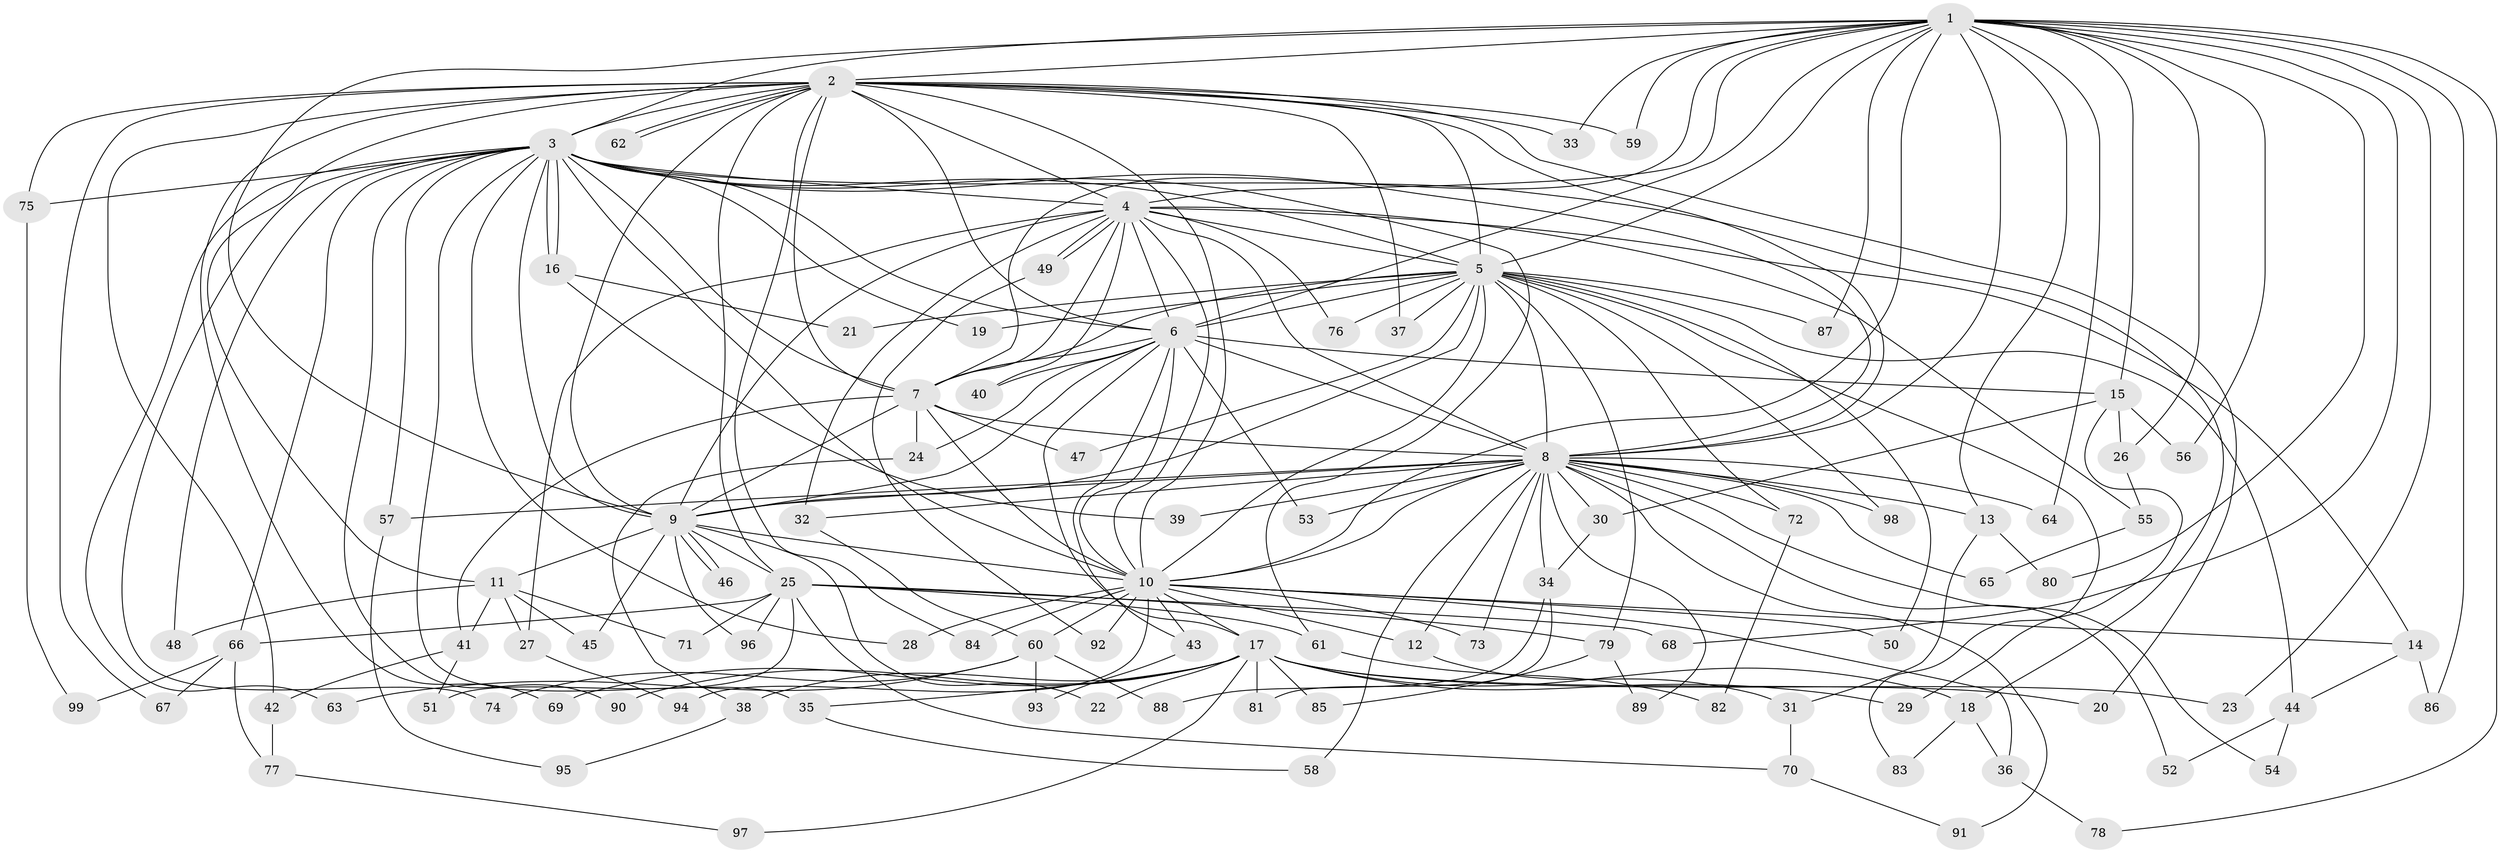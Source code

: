 // Generated by graph-tools (version 1.1) at 2025/35/03/09/25 02:35:15]
// undirected, 99 vertices, 223 edges
graph export_dot {
graph [start="1"]
  node [color=gray90,style=filled];
  1;
  2;
  3;
  4;
  5;
  6;
  7;
  8;
  9;
  10;
  11;
  12;
  13;
  14;
  15;
  16;
  17;
  18;
  19;
  20;
  21;
  22;
  23;
  24;
  25;
  26;
  27;
  28;
  29;
  30;
  31;
  32;
  33;
  34;
  35;
  36;
  37;
  38;
  39;
  40;
  41;
  42;
  43;
  44;
  45;
  46;
  47;
  48;
  49;
  50;
  51;
  52;
  53;
  54;
  55;
  56;
  57;
  58;
  59;
  60;
  61;
  62;
  63;
  64;
  65;
  66;
  67;
  68;
  69;
  70;
  71;
  72;
  73;
  74;
  75;
  76;
  77;
  78;
  79;
  80;
  81;
  82;
  83;
  84;
  85;
  86;
  87;
  88;
  89;
  90;
  91;
  92;
  93;
  94;
  95;
  96;
  97;
  98;
  99;
  1 -- 2;
  1 -- 3;
  1 -- 4;
  1 -- 5;
  1 -- 6;
  1 -- 7;
  1 -- 8;
  1 -- 9;
  1 -- 10;
  1 -- 13;
  1 -- 15;
  1 -- 23;
  1 -- 26;
  1 -- 33;
  1 -- 56;
  1 -- 59;
  1 -- 64;
  1 -- 68;
  1 -- 78;
  1 -- 80;
  1 -- 86;
  1 -- 87;
  2 -- 3;
  2 -- 4;
  2 -- 5;
  2 -- 6;
  2 -- 7;
  2 -- 8;
  2 -- 9;
  2 -- 10;
  2 -- 11;
  2 -- 20;
  2 -- 25;
  2 -- 33;
  2 -- 37;
  2 -- 42;
  2 -- 59;
  2 -- 62;
  2 -- 62;
  2 -- 67;
  2 -- 69;
  2 -- 75;
  2 -- 84;
  3 -- 4;
  3 -- 5;
  3 -- 6;
  3 -- 7;
  3 -- 8;
  3 -- 9;
  3 -- 10;
  3 -- 16;
  3 -- 16;
  3 -- 18;
  3 -- 19;
  3 -- 28;
  3 -- 35;
  3 -- 48;
  3 -- 57;
  3 -- 61;
  3 -- 63;
  3 -- 66;
  3 -- 74;
  3 -- 75;
  3 -- 90;
  4 -- 5;
  4 -- 6;
  4 -- 7;
  4 -- 8;
  4 -- 9;
  4 -- 10;
  4 -- 14;
  4 -- 27;
  4 -- 32;
  4 -- 40;
  4 -- 49;
  4 -- 49;
  4 -- 55;
  4 -- 76;
  5 -- 6;
  5 -- 7;
  5 -- 8;
  5 -- 9;
  5 -- 10;
  5 -- 19;
  5 -- 21;
  5 -- 37;
  5 -- 44;
  5 -- 47;
  5 -- 50;
  5 -- 72;
  5 -- 76;
  5 -- 79;
  5 -- 83;
  5 -- 87;
  5 -- 98;
  6 -- 7;
  6 -- 8;
  6 -- 9;
  6 -- 10;
  6 -- 15;
  6 -- 17;
  6 -- 24;
  6 -- 40;
  6 -- 43;
  6 -- 53;
  7 -- 8;
  7 -- 9;
  7 -- 10;
  7 -- 24;
  7 -- 41;
  7 -- 47;
  8 -- 9;
  8 -- 10;
  8 -- 12;
  8 -- 13;
  8 -- 30;
  8 -- 32;
  8 -- 34;
  8 -- 39;
  8 -- 52;
  8 -- 53;
  8 -- 54;
  8 -- 57;
  8 -- 58;
  8 -- 64;
  8 -- 65;
  8 -- 72;
  8 -- 73;
  8 -- 89;
  8 -- 91;
  8 -- 98;
  9 -- 10;
  9 -- 11;
  9 -- 22;
  9 -- 25;
  9 -- 45;
  9 -- 46;
  9 -- 46;
  9 -- 96;
  10 -- 12;
  10 -- 14;
  10 -- 17;
  10 -- 28;
  10 -- 36;
  10 -- 43;
  10 -- 50;
  10 -- 60;
  10 -- 73;
  10 -- 84;
  10 -- 92;
  10 -- 94;
  11 -- 27;
  11 -- 41;
  11 -- 45;
  11 -- 48;
  11 -- 71;
  12 -- 31;
  13 -- 31;
  13 -- 80;
  14 -- 44;
  14 -- 86;
  15 -- 26;
  15 -- 29;
  15 -- 30;
  15 -- 56;
  16 -- 21;
  16 -- 39;
  17 -- 18;
  17 -- 20;
  17 -- 22;
  17 -- 23;
  17 -- 29;
  17 -- 35;
  17 -- 38;
  17 -- 69;
  17 -- 81;
  17 -- 85;
  17 -- 90;
  17 -- 97;
  18 -- 36;
  18 -- 83;
  24 -- 38;
  25 -- 51;
  25 -- 61;
  25 -- 66;
  25 -- 68;
  25 -- 70;
  25 -- 71;
  25 -- 79;
  25 -- 96;
  26 -- 55;
  27 -- 94;
  30 -- 34;
  31 -- 70;
  32 -- 60;
  34 -- 81;
  34 -- 88;
  35 -- 58;
  36 -- 78;
  38 -- 95;
  41 -- 42;
  41 -- 51;
  42 -- 77;
  43 -- 93;
  44 -- 52;
  44 -- 54;
  49 -- 92;
  55 -- 65;
  57 -- 95;
  60 -- 63;
  60 -- 74;
  60 -- 88;
  60 -- 93;
  61 -- 82;
  66 -- 67;
  66 -- 77;
  66 -- 99;
  70 -- 91;
  72 -- 82;
  75 -- 99;
  77 -- 97;
  79 -- 85;
  79 -- 89;
}
